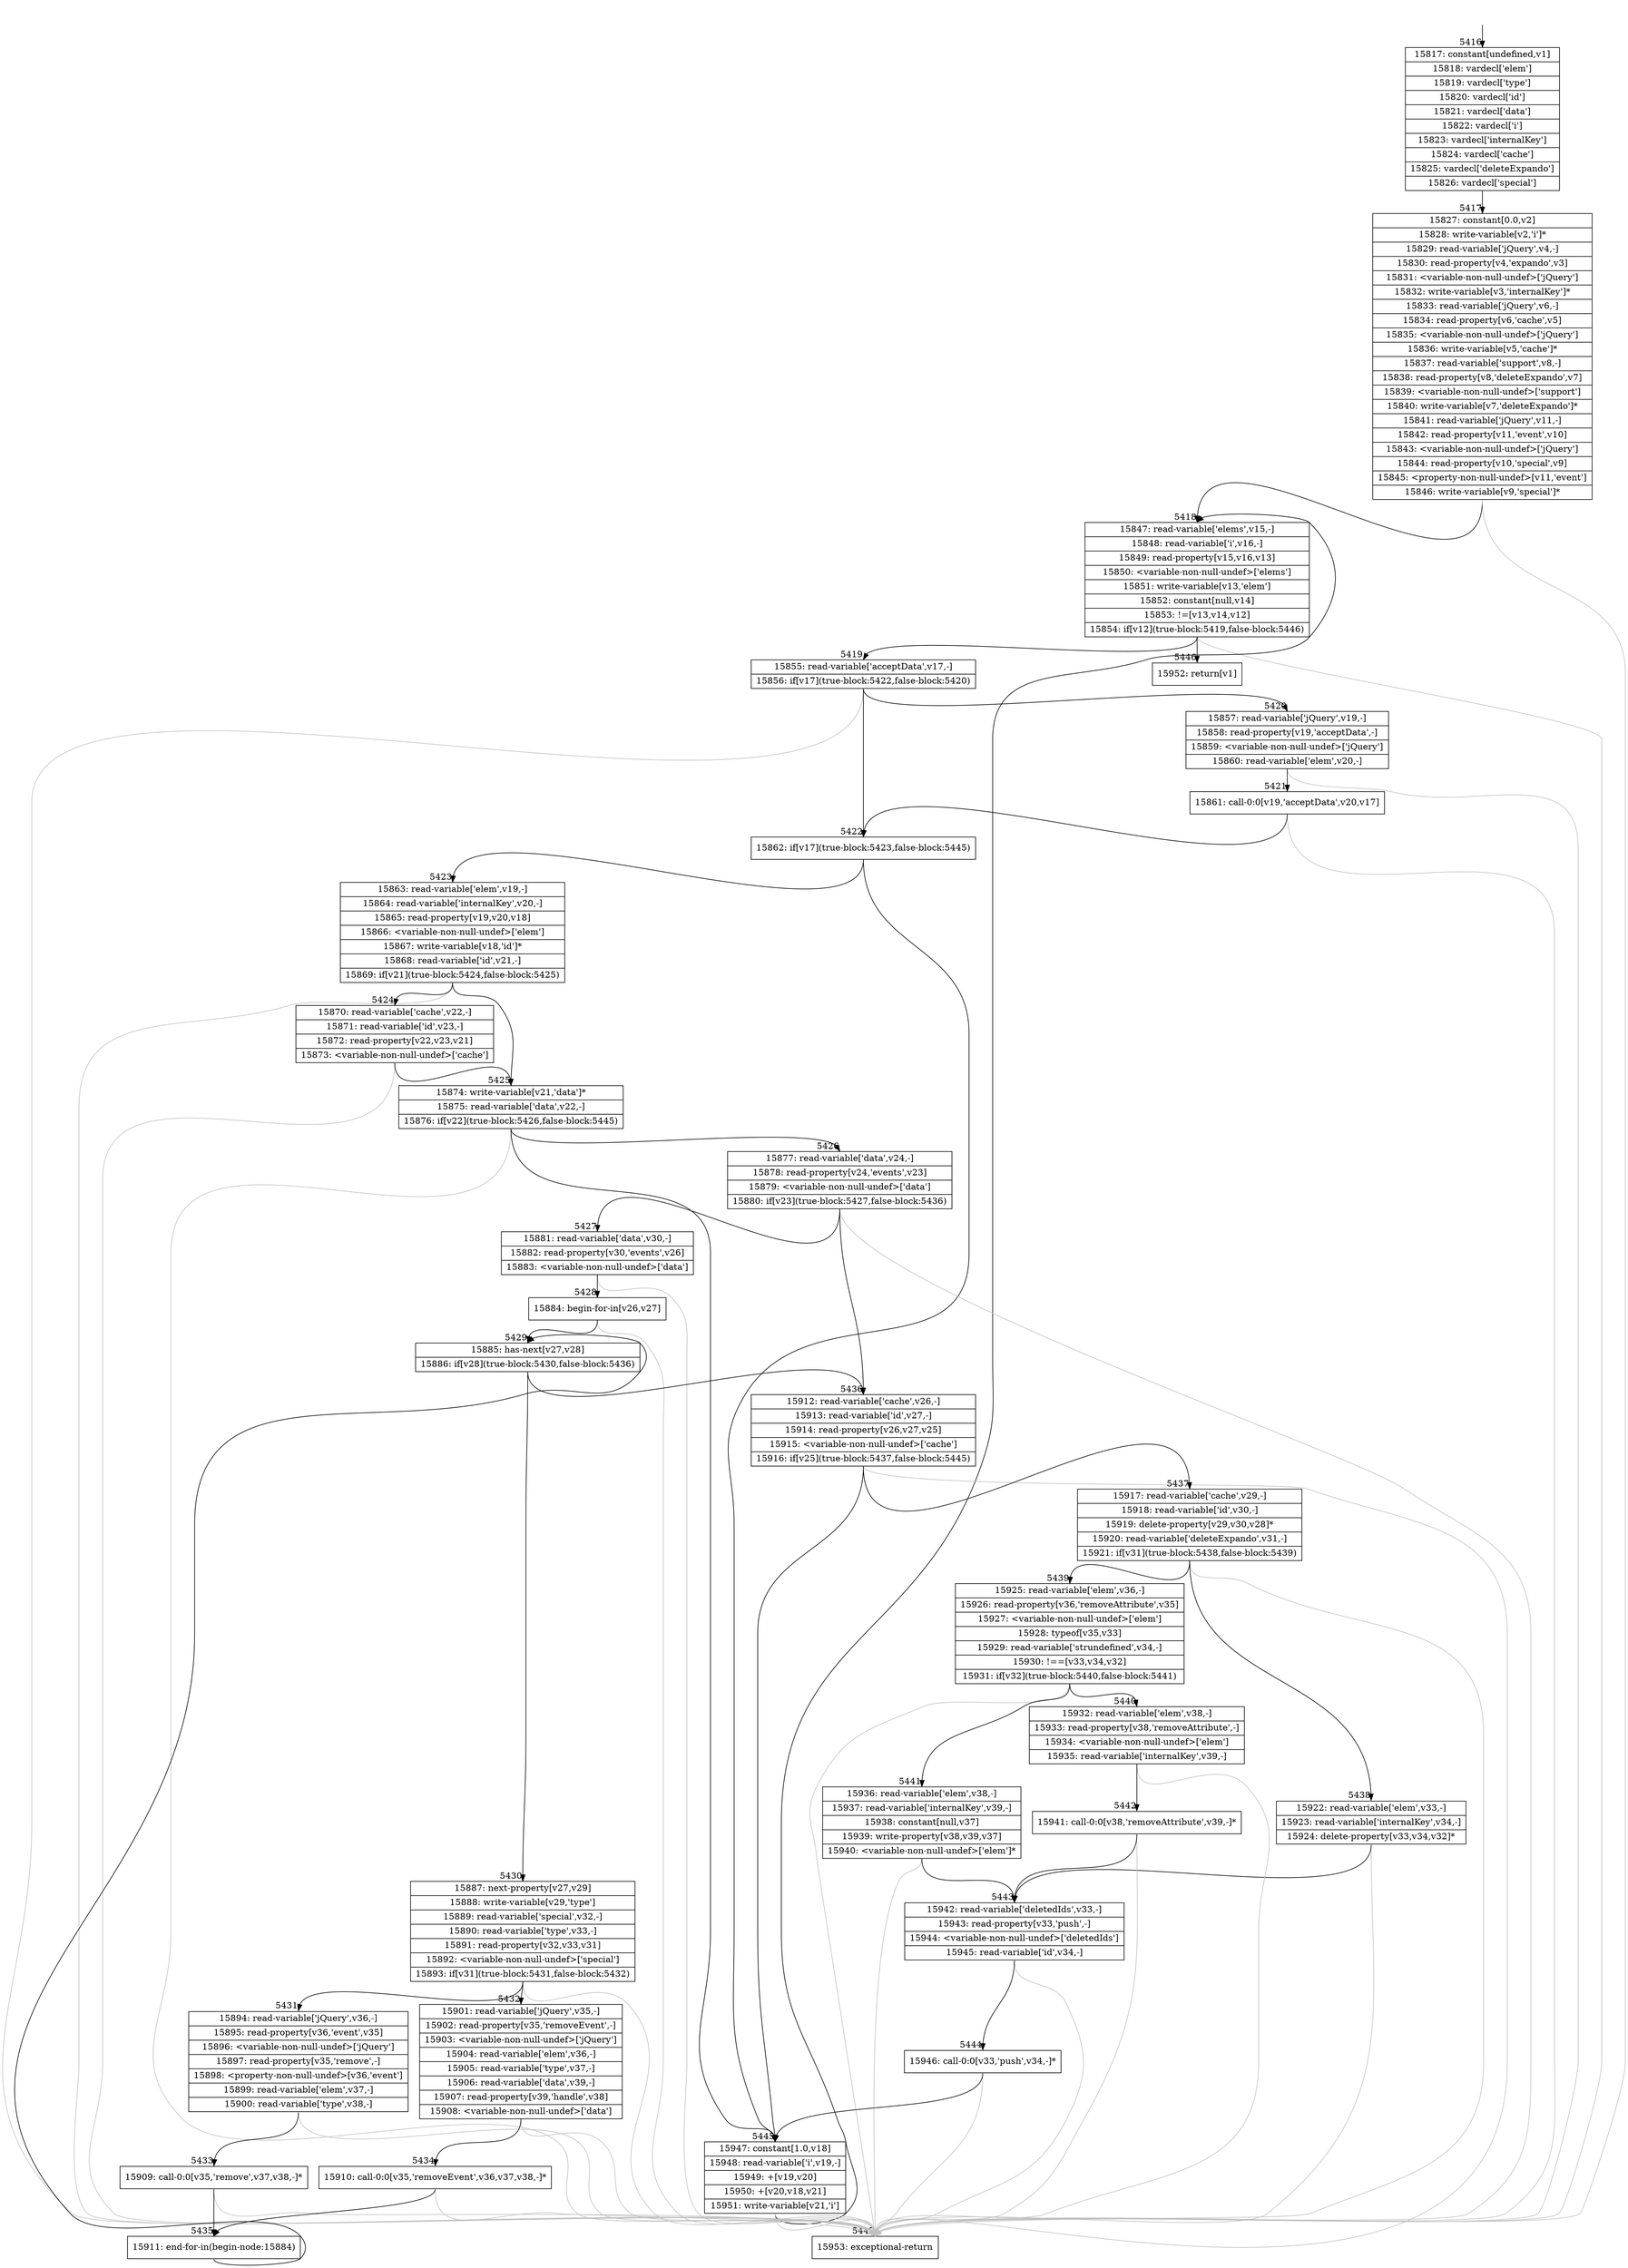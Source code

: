 digraph {
rankdir="TD"
BB_entry335[shape=none,label=""];
BB_entry335 -> BB5416 [tailport=s, headport=n, headlabel="    5416"]
BB5416 [shape=record label="{15817: constant[undefined,v1]|15818: vardecl['elem']|15819: vardecl['type']|15820: vardecl['id']|15821: vardecl['data']|15822: vardecl['i']|15823: vardecl['internalKey']|15824: vardecl['cache']|15825: vardecl['deleteExpando']|15826: vardecl['special']}" ] 
BB5416 -> BB5417 [tailport=s, headport=n, headlabel="      5417"]
BB5417 [shape=record label="{15827: constant[0.0,v2]|15828: write-variable[v2,'i']*|15829: read-variable['jQuery',v4,-]|15830: read-property[v4,'expando',v3]|15831: \<variable-non-null-undef\>['jQuery']|15832: write-variable[v3,'internalKey']*|15833: read-variable['jQuery',v6,-]|15834: read-property[v6,'cache',v5]|15835: \<variable-non-null-undef\>['jQuery']|15836: write-variable[v5,'cache']*|15837: read-variable['support',v8,-]|15838: read-property[v8,'deleteExpando',v7]|15839: \<variable-non-null-undef\>['support']|15840: write-variable[v7,'deleteExpando']*|15841: read-variable['jQuery',v11,-]|15842: read-property[v11,'event',v10]|15843: \<variable-non-null-undef\>['jQuery']|15844: read-property[v10,'special',v9]|15845: \<property-non-null-undef\>[v11,'event']|15846: write-variable[v9,'special']*}" ] 
BB5417 -> BB5418 [tailport=s, headport=n, headlabel="      5418"]
BB5417 -> BB5447 [tailport=s, headport=n, color=gray, headlabel="      5447"]
BB5418 [shape=record label="{15847: read-variable['elems',v15,-]|15848: read-variable['i',v16,-]|15849: read-property[v15,v16,v13]|15850: \<variable-non-null-undef\>['elems']|15851: write-variable[v13,'elem']|15852: constant[null,v14]|15853: !=[v13,v14,v12]|15854: if[v12](true-block:5419,false-block:5446)}" ] 
BB5418 -> BB5419 [tailport=s, headport=n, headlabel="      5419"]
BB5418 -> BB5446 [tailport=s, headport=n, headlabel="      5446"]
BB5418 -> BB5447 [tailport=s, headport=n, color=gray]
BB5419 [shape=record label="{15855: read-variable['acceptData',v17,-]|15856: if[v17](true-block:5422,false-block:5420)}" ] 
BB5419 -> BB5422 [tailport=s, headport=n, headlabel="      5422"]
BB5419 -> BB5420 [tailport=s, headport=n, headlabel="      5420"]
BB5419 -> BB5447 [tailport=s, headport=n, color=gray]
BB5420 [shape=record label="{15857: read-variable['jQuery',v19,-]|15858: read-property[v19,'acceptData',-]|15859: \<variable-non-null-undef\>['jQuery']|15860: read-variable['elem',v20,-]}" ] 
BB5420 -> BB5421 [tailport=s, headport=n, headlabel="      5421"]
BB5420 -> BB5447 [tailport=s, headport=n, color=gray]
BB5421 [shape=record label="{15861: call-0:0[v19,'acceptData',v20,v17]}" ] 
BB5421 -> BB5422 [tailport=s, headport=n]
BB5421 -> BB5447 [tailport=s, headport=n, color=gray]
BB5422 [shape=record label="{15862: if[v17](true-block:5423,false-block:5445)}" ] 
BB5422 -> BB5423 [tailport=s, headport=n, headlabel="      5423"]
BB5422 -> BB5445 [tailport=s, headport=n, headlabel="      5445"]
BB5423 [shape=record label="{15863: read-variable['elem',v19,-]|15864: read-variable['internalKey',v20,-]|15865: read-property[v19,v20,v18]|15866: \<variable-non-null-undef\>['elem']|15867: write-variable[v18,'id']*|15868: read-variable['id',v21,-]|15869: if[v21](true-block:5424,false-block:5425)}" ] 
BB5423 -> BB5425 [tailport=s, headport=n, headlabel="      5425"]
BB5423 -> BB5424 [tailport=s, headport=n, headlabel="      5424"]
BB5423 -> BB5447 [tailport=s, headport=n, color=gray]
BB5424 [shape=record label="{15870: read-variable['cache',v22,-]|15871: read-variable['id',v23,-]|15872: read-property[v22,v23,v21]|15873: \<variable-non-null-undef\>['cache']}" ] 
BB5424 -> BB5425 [tailport=s, headport=n]
BB5424 -> BB5447 [tailport=s, headport=n, color=gray]
BB5425 [shape=record label="{15874: write-variable[v21,'data']*|15875: read-variable['data',v22,-]|15876: if[v22](true-block:5426,false-block:5445)}" ] 
BB5425 -> BB5426 [tailport=s, headport=n, headlabel="      5426"]
BB5425 -> BB5445 [tailport=s, headport=n]
BB5425 -> BB5447 [tailport=s, headport=n, color=gray]
BB5426 [shape=record label="{15877: read-variable['data',v24,-]|15878: read-property[v24,'events',v23]|15879: \<variable-non-null-undef\>['data']|15880: if[v23](true-block:5427,false-block:5436)}" ] 
BB5426 -> BB5427 [tailport=s, headport=n, headlabel="      5427"]
BB5426 -> BB5436 [tailport=s, headport=n, headlabel="      5436"]
BB5426 -> BB5447 [tailport=s, headport=n, color=gray]
BB5427 [shape=record label="{15881: read-variable['data',v30,-]|15882: read-property[v30,'events',v26]|15883: \<variable-non-null-undef\>['data']}" ] 
BB5427 -> BB5428 [tailport=s, headport=n, headlabel="      5428"]
BB5427 -> BB5447 [tailport=s, headport=n, color=gray]
BB5428 [shape=record label="{15884: begin-for-in[v26,v27]}" ] 
BB5428 -> BB5429 [tailport=s, headport=n, headlabel="      5429"]
BB5428 -> BB5447 [tailport=s, headport=n, color=gray]
BB5429 [shape=record label="{15885: has-next[v27,v28]|15886: if[v28](true-block:5430,false-block:5436)}" ] 
BB5429 -> BB5430 [tailport=s, headport=n, headlabel="      5430"]
BB5429 -> BB5436 [tailport=s, headport=n]
BB5430 [shape=record label="{15887: next-property[v27,v29]|15888: write-variable[v29,'type']|15889: read-variable['special',v32,-]|15890: read-variable['type',v33,-]|15891: read-property[v32,v33,v31]|15892: \<variable-non-null-undef\>['special']|15893: if[v31](true-block:5431,false-block:5432)}" ] 
BB5430 -> BB5431 [tailport=s, headport=n, headlabel="      5431"]
BB5430 -> BB5432 [tailport=s, headport=n, headlabel="      5432"]
BB5430 -> BB5447 [tailport=s, headport=n, color=gray]
BB5431 [shape=record label="{15894: read-variable['jQuery',v36,-]|15895: read-property[v36,'event',v35]|15896: \<variable-non-null-undef\>['jQuery']|15897: read-property[v35,'remove',-]|15898: \<property-non-null-undef\>[v36,'event']|15899: read-variable['elem',v37,-]|15900: read-variable['type',v38,-]}" ] 
BB5431 -> BB5433 [tailport=s, headport=n, headlabel="      5433"]
BB5431 -> BB5447 [tailport=s, headport=n, color=gray]
BB5432 [shape=record label="{15901: read-variable['jQuery',v35,-]|15902: read-property[v35,'removeEvent',-]|15903: \<variable-non-null-undef\>['jQuery']|15904: read-variable['elem',v36,-]|15905: read-variable['type',v37,-]|15906: read-variable['data',v39,-]|15907: read-property[v39,'handle',v38]|15908: \<variable-non-null-undef\>['data']}" ] 
BB5432 -> BB5434 [tailport=s, headport=n, headlabel="      5434"]
BB5432 -> BB5447 [tailport=s, headport=n, color=gray]
BB5433 [shape=record label="{15909: call-0:0[v35,'remove',v37,v38,-]*}" ] 
BB5433 -> BB5435 [tailport=s, headport=n, headlabel="      5435"]
BB5433 -> BB5447 [tailport=s, headport=n, color=gray]
BB5434 [shape=record label="{15910: call-0:0[v35,'removeEvent',v36,v37,v38,-]*}" ] 
BB5434 -> BB5435 [tailport=s, headport=n]
BB5434 -> BB5447 [tailport=s, headport=n, color=gray]
BB5435 [shape=record label="{15911: end-for-in(begin-node:15884)}" ] 
BB5435 -> BB5429 [tailport=s, headport=n]
BB5436 [shape=record label="{15912: read-variable['cache',v26,-]|15913: read-variable['id',v27,-]|15914: read-property[v26,v27,v25]|15915: \<variable-non-null-undef\>['cache']|15916: if[v25](true-block:5437,false-block:5445)}" ] 
BB5436 -> BB5437 [tailport=s, headport=n, headlabel="      5437"]
BB5436 -> BB5445 [tailport=s, headport=n]
BB5436 -> BB5447 [tailport=s, headport=n, color=gray]
BB5437 [shape=record label="{15917: read-variable['cache',v29,-]|15918: read-variable['id',v30,-]|15919: delete-property[v29,v30,v28]*|15920: read-variable['deleteExpando',v31,-]|15921: if[v31](true-block:5438,false-block:5439)}" ] 
BB5437 -> BB5438 [tailport=s, headport=n, headlabel="      5438"]
BB5437 -> BB5439 [tailport=s, headport=n, headlabel="      5439"]
BB5437 -> BB5447 [tailport=s, headport=n, color=gray]
BB5438 [shape=record label="{15922: read-variable['elem',v33,-]|15923: read-variable['internalKey',v34,-]|15924: delete-property[v33,v34,v32]*}" ] 
BB5438 -> BB5443 [tailport=s, headport=n, headlabel="      5443"]
BB5438 -> BB5447 [tailport=s, headport=n, color=gray]
BB5439 [shape=record label="{15925: read-variable['elem',v36,-]|15926: read-property[v36,'removeAttribute',v35]|15927: \<variable-non-null-undef\>['elem']|15928: typeof[v35,v33]|15929: read-variable['strundefined',v34,-]|15930: !==[v33,v34,v32]|15931: if[v32](true-block:5440,false-block:5441)}" ] 
BB5439 -> BB5440 [tailport=s, headport=n, headlabel="      5440"]
BB5439 -> BB5441 [tailport=s, headport=n, headlabel="      5441"]
BB5439 -> BB5447 [tailport=s, headport=n, color=gray]
BB5440 [shape=record label="{15932: read-variable['elem',v38,-]|15933: read-property[v38,'removeAttribute',-]|15934: \<variable-non-null-undef\>['elem']|15935: read-variable['internalKey',v39,-]}" ] 
BB5440 -> BB5442 [tailport=s, headport=n, headlabel="      5442"]
BB5440 -> BB5447 [tailport=s, headport=n, color=gray]
BB5441 [shape=record label="{15936: read-variable['elem',v38,-]|15937: read-variable['internalKey',v39,-]|15938: constant[null,v37]|15939: write-property[v38,v39,v37]|15940: \<variable-non-null-undef\>['elem']*}" ] 
BB5441 -> BB5443 [tailport=s, headport=n]
BB5441 -> BB5447 [tailport=s, headport=n, color=gray]
BB5442 [shape=record label="{15941: call-0:0[v38,'removeAttribute',v39,-]*}" ] 
BB5442 -> BB5443 [tailport=s, headport=n]
BB5442 -> BB5447 [tailport=s, headport=n, color=gray]
BB5443 [shape=record label="{15942: read-variable['deletedIds',v33,-]|15943: read-property[v33,'push',-]|15944: \<variable-non-null-undef\>['deletedIds']|15945: read-variable['id',v34,-]}" ] 
BB5443 -> BB5444 [tailport=s, headport=n, headlabel="      5444"]
BB5443 -> BB5447 [tailport=s, headport=n, color=gray]
BB5444 [shape=record label="{15946: call-0:0[v33,'push',v34,-]*}" ] 
BB5444 -> BB5445 [tailport=s, headport=n]
BB5444 -> BB5447 [tailport=s, headport=n, color=gray]
BB5445 [shape=record label="{15947: constant[1.0,v18]|15948: read-variable['i',v19,-]|15949: +[v19,v20]|15950: +[v20,v18,v21]|15951: write-variable[v21,'i']}" ] 
BB5445 -> BB5418 [tailport=s, headport=n]
BB5445 -> BB5447 [tailport=s, headport=n, color=gray]
BB5446 [shape=record label="{15952: return[v1]}" ] 
BB5447 [shape=record label="{15953: exceptional-return}" ] 
}
